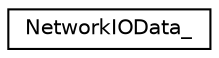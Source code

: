 digraph "Graphical Class Hierarchy"
{
  edge [fontname="Helvetica",fontsize="10",labelfontname="Helvetica",labelfontsize="10"];
  node [fontname="Helvetica",fontsize="10",shape=record];
  rankdir="LR";
  Node0 [label="NetworkIOData_",height=0.2,width=0.4,color="black", fillcolor="white", style="filled",URL="$structNetworkIOData__.html"];
}
